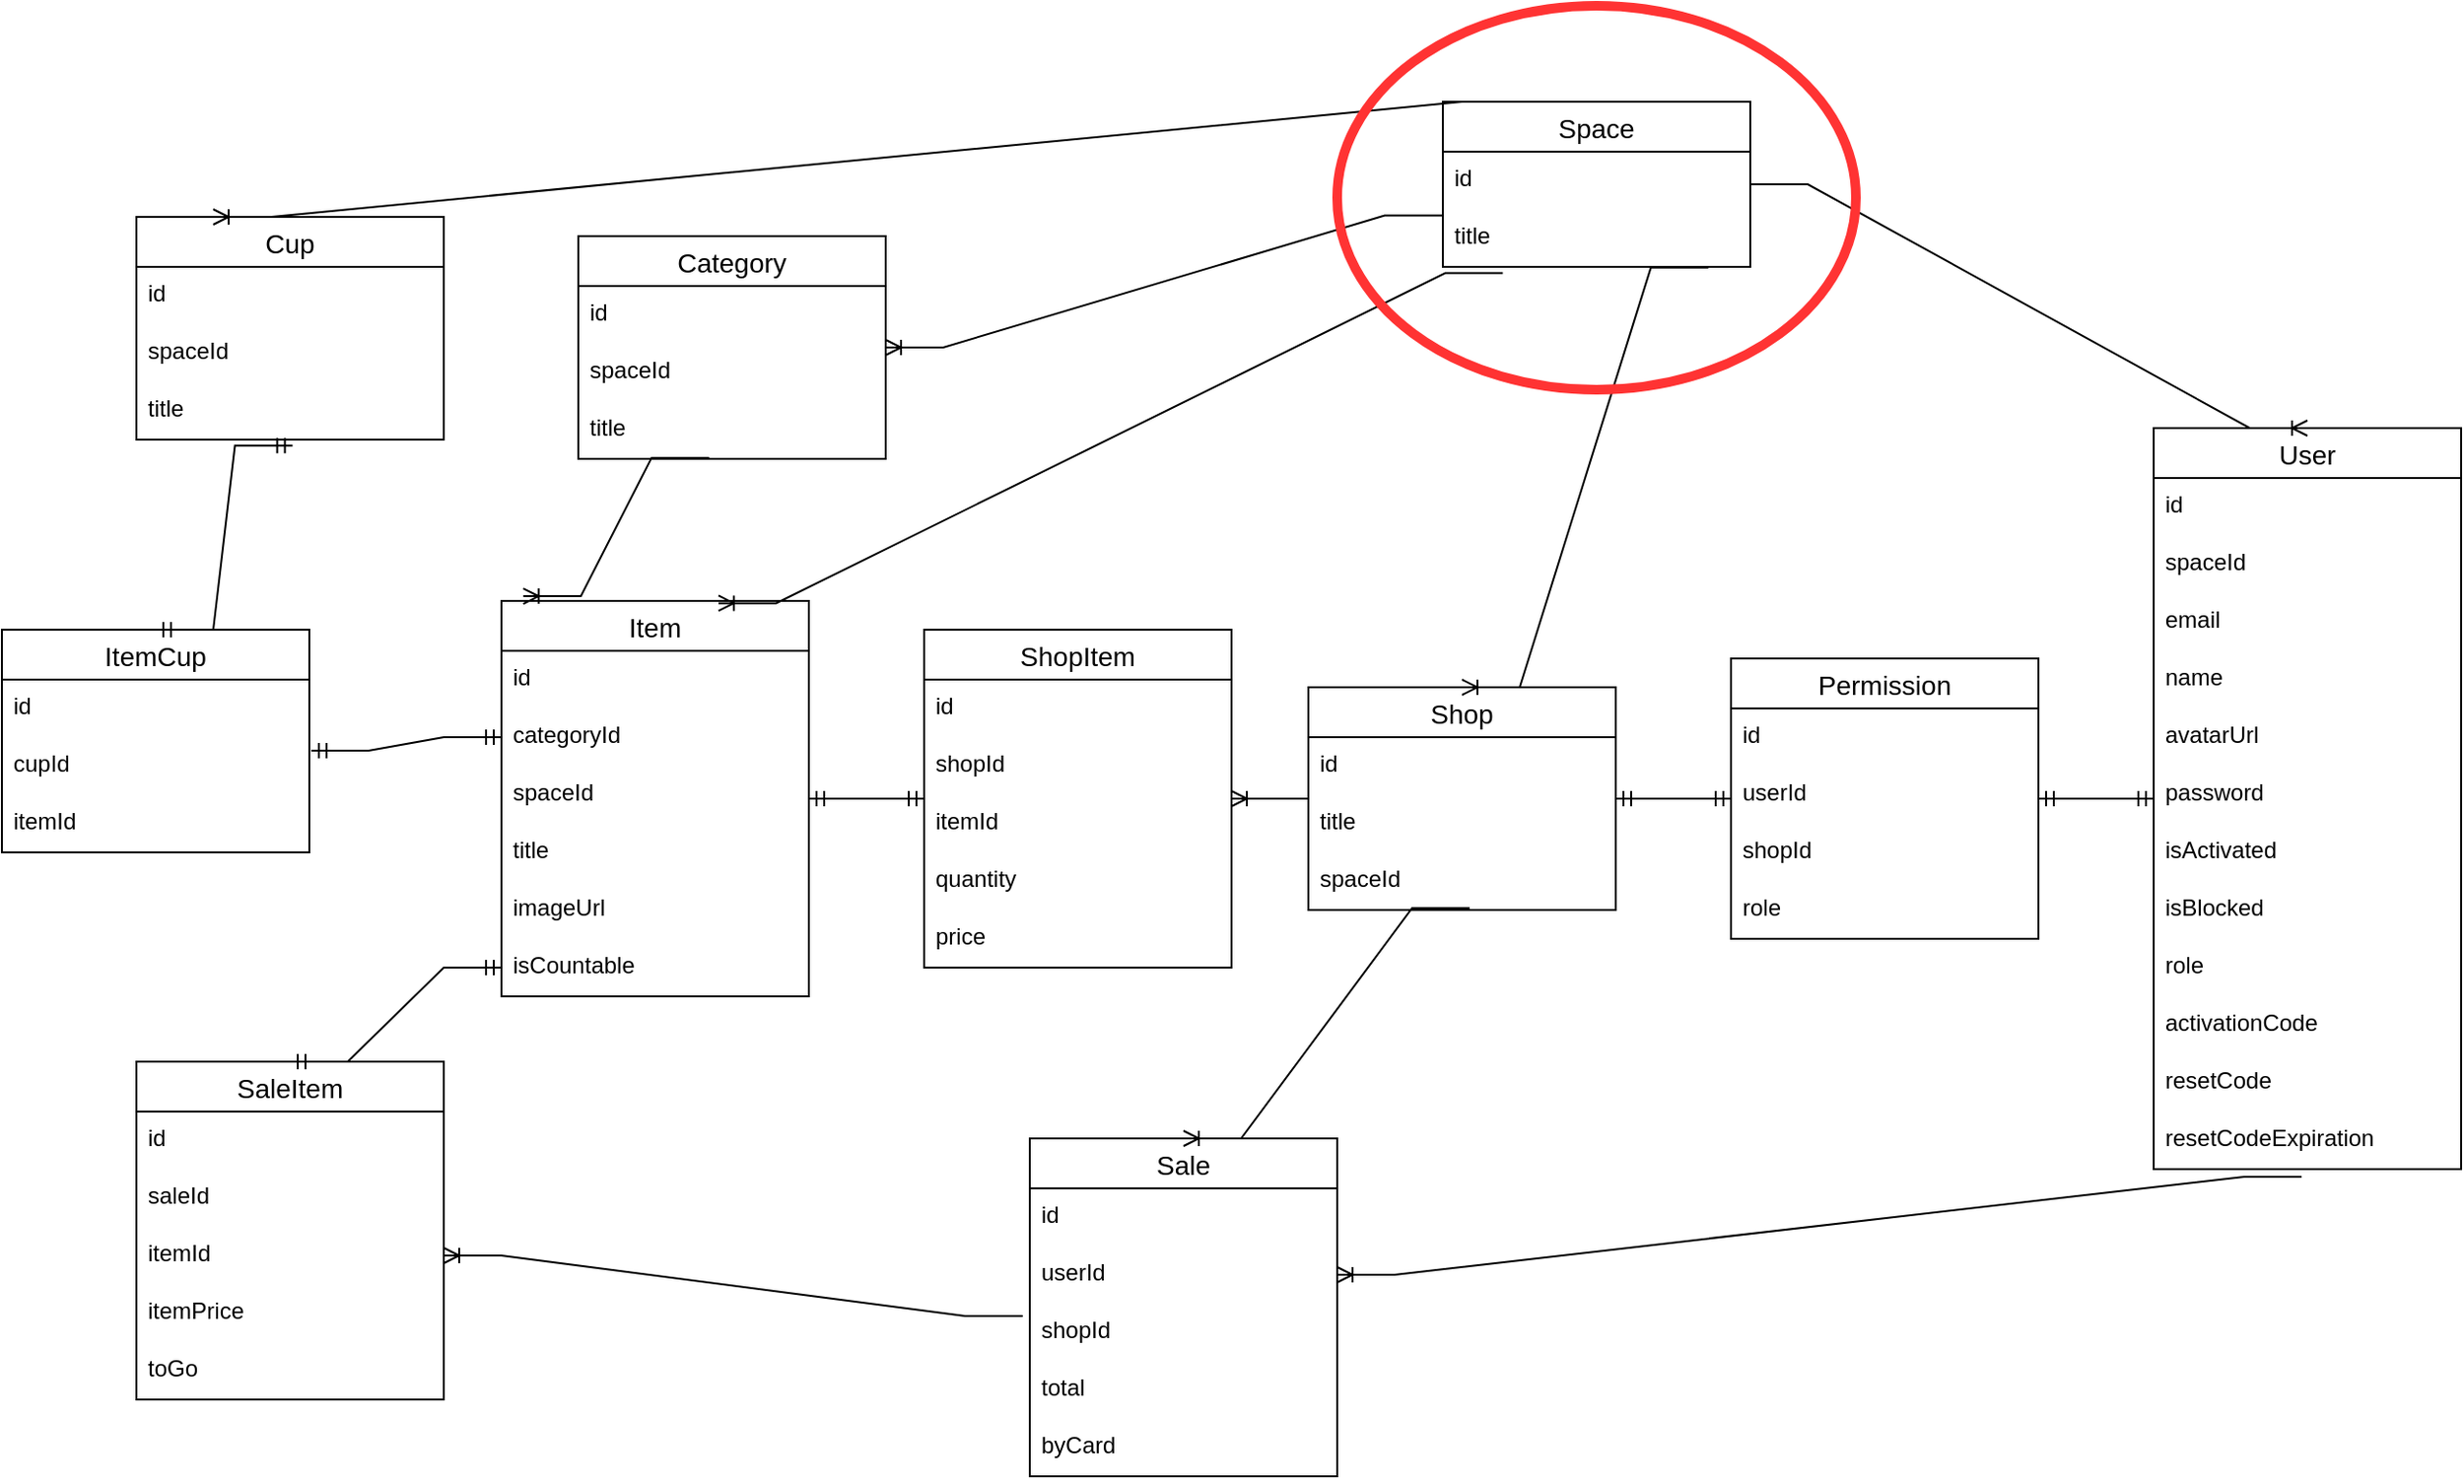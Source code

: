 <mxfile version="20.7.4" type="device"><diagram id="-RboTagxcHU9Nsr4pJRb" name="Page-1"><mxGraphModel dx="2336" dy="2124" grid="1" gridSize="10" guides="1" tooltips="1" connect="1" arrows="1" fold="1" page="1" pageScale="1" pageWidth="827" pageHeight="1169" math="0" shadow="0"><root><mxCell id="0"/><mxCell id="1" parent="0"/><mxCell id="PtXZRWENo-5FDZrmI7I0-1" value="User" style="swimlane;fontStyle=0;childLayout=stackLayout;horizontal=1;startSize=26;horizontalStack=0;resizeParent=1;resizeParentMax=0;resizeLast=0;collapsible=1;marginBottom=0;align=center;fontSize=14;" parent="1" vertex="1"><mxGeometry x="740" y="-80" width="160" height="386" as="geometry"/></mxCell><mxCell id="PtXZRWENo-5FDZrmI7I0-2" value="id" style="text;strokeColor=none;fillColor=none;spacingLeft=4;spacingRight=4;overflow=hidden;rotatable=0;points=[[0,0.5],[1,0.5]];portConstraint=eastwest;fontSize=12;" parent="PtXZRWENo-5FDZrmI7I0-1" vertex="1"><mxGeometry y="26" width="160" height="30" as="geometry"/></mxCell><mxCell id="4w__0bcOmojPFbcZ-Phi-4" value="spaceId" style="text;strokeColor=none;fillColor=none;spacingLeft=4;spacingRight=4;overflow=hidden;rotatable=0;points=[[0,0.5],[1,0.5]];portConstraint=eastwest;fontSize=12;" parent="PtXZRWENo-5FDZrmI7I0-1" vertex="1"><mxGeometry y="56" width="160" height="30" as="geometry"/></mxCell><mxCell id="PtXZRWENo-5FDZrmI7I0-3" value="email" style="text;strokeColor=none;fillColor=none;spacingLeft=4;spacingRight=4;overflow=hidden;rotatable=0;points=[[0,0.5],[1,0.5]];portConstraint=eastwest;fontSize=12;" parent="PtXZRWENo-5FDZrmI7I0-1" vertex="1"><mxGeometry y="86" width="160" height="30" as="geometry"/></mxCell><mxCell id="PtXZRWENo-5FDZrmI7I0-4" value="name" style="text;strokeColor=none;fillColor=none;spacingLeft=4;spacingRight=4;overflow=hidden;rotatable=0;points=[[0,0.5],[1,0.5]];portConstraint=eastwest;fontSize=12;" parent="PtXZRWENo-5FDZrmI7I0-1" vertex="1"><mxGeometry y="116" width="160" height="30" as="geometry"/></mxCell><mxCell id="2ZHtAxUTW5Pm4I8rhyET-17" value="avatarUrl" style="text;strokeColor=none;fillColor=none;spacingLeft=4;spacingRight=4;overflow=hidden;rotatable=0;points=[[0,0.5],[1,0.5]];portConstraint=eastwest;fontSize=12;" vertex="1" parent="PtXZRWENo-5FDZrmI7I0-1"><mxGeometry y="146" width="160" height="30" as="geometry"/></mxCell><mxCell id="PtXZRWENo-5FDZrmI7I0-5" value="password" style="text;strokeColor=none;fillColor=none;spacingLeft=4;spacingRight=4;overflow=hidden;rotatable=0;points=[[0,0.5],[1,0.5]];portConstraint=eastwest;fontSize=12;" parent="PtXZRWENo-5FDZrmI7I0-1" vertex="1"><mxGeometry y="176" width="160" height="30" as="geometry"/></mxCell><mxCell id="6MsvrKW7NR40lOU20cwh-1" value="isActivated" style="text;strokeColor=none;fillColor=none;spacingLeft=4;spacingRight=4;overflow=hidden;rotatable=0;points=[[0,0.5],[1,0.5]];portConstraint=eastwest;fontSize=12;" parent="PtXZRWENo-5FDZrmI7I0-1" vertex="1"><mxGeometry y="206" width="160" height="30" as="geometry"/></mxCell><mxCell id="obLjnWfp8mF0ZZuGQmt2-3" value="isBlocked" style="text;strokeColor=none;fillColor=none;spacingLeft=4;spacingRight=4;overflow=hidden;rotatable=0;points=[[0,0.5],[1,0.5]];portConstraint=eastwest;fontSize=12;" parent="PtXZRWENo-5FDZrmI7I0-1" vertex="1"><mxGeometry y="236" width="160" height="30" as="geometry"/></mxCell><mxCell id="obLjnWfp8mF0ZZuGQmt2-1" value="role" style="text;strokeColor=none;fillColor=none;spacingLeft=4;spacingRight=4;overflow=hidden;rotatable=0;points=[[0,0.5],[1,0.5]];portConstraint=eastwest;fontSize=12;" parent="PtXZRWENo-5FDZrmI7I0-1" vertex="1"><mxGeometry y="266" width="160" height="30" as="geometry"/></mxCell><mxCell id="6MsvrKW7NR40lOU20cwh-2" value="activationCode" style="text;strokeColor=none;fillColor=none;spacingLeft=4;spacingRight=4;overflow=hidden;rotatable=0;points=[[0,0.5],[1,0.5]];portConstraint=eastwest;fontSize=12;" parent="PtXZRWENo-5FDZrmI7I0-1" vertex="1"><mxGeometry y="296" width="160" height="30" as="geometry"/></mxCell><mxCell id="obLjnWfp8mF0ZZuGQmt2-2" value="resetCode" style="text;strokeColor=none;fillColor=none;spacingLeft=4;spacingRight=4;overflow=hidden;rotatable=0;points=[[0,0.5],[1,0.5]];portConstraint=eastwest;fontSize=12;" parent="PtXZRWENo-5FDZrmI7I0-1" vertex="1"><mxGeometry y="326" width="160" height="30" as="geometry"/></mxCell><mxCell id="4w__0bcOmojPFbcZ-Phi-13" value="resetCodeExpiration" style="text;strokeColor=none;fillColor=none;spacingLeft=4;spacingRight=4;overflow=hidden;rotatable=0;points=[[0,0.5],[1,0.5]];portConstraint=eastwest;fontSize=12;" parent="PtXZRWENo-5FDZrmI7I0-1" vertex="1"><mxGeometry y="356" width="160" height="30" as="geometry"/></mxCell><mxCell id="6MsvrKW7NR40lOU20cwh-6" value="Shop" style="swimlane;fontStyle=0;childLayout=stackLayout;horizontal=1;startSize=26;horizontalStack=0;resizeParent=1;resizeParentMax=0;resizeLast=0;collapsible=1;marginBottom=0;align=center;fontSize=14;" parent="1" vertex="1"><mxGeometry x="300" y="55" width="160" height="116" as="geometry"/></mxCell><mxCell id="6MsvrKW7NR40lOU20cwh-7" value="id" style="text;strokeColor=none;fillColor=none;spacingLeft=4;spacingRight=4;overflow=hidden;rotatable=0;points=[[0,0.5],[1,0.5]];portConstraint=eastwest;fontSize=12;" parent="6MsvrKW7NR40lOU20cwh-6" vertex="1"><mxGeometry y="26" width="160" height="30" as="geometry"/></mxCell><mxCell id="6MsvrKW7NR40lOU20cwh-8" value="title" style="text;strokeColor=none;fillColor=none;spacingLeft=4;spacingRight=4;overflow=hidden;rotatable=0;points=[[0,0.5],[1,0.5]];portConstraint=eastwest;fontSize=12;" parent="6MsvrKW7NR40lOU20cwh-6" vertex="1"><mxGeometry y="56" width="160" height="30" as="geometry"/></mxCell><mxCell id="4w__0bcOmojPFbcZ-Phi-7" value="spaceId" style="text;strokeColor=none;fillColor=none;spacingLeft=4;spacingRight=4;overflow=hidden;rotatable=0;points=[[0,0.5],[1,0.5]];portConstraint=eastwest;fontSize=12;" parent="6MsvrKW7NR40lOU20cwh-6" vertex="1"><mxGeometry y="86" width="160" height="30" as="geometry"/></mxCell><mxCell id="6MsvrKW7NR40lOU20cwh-16" value="Permission" style="swimlane;fontStyle=0;childLayout=stackLayout;horizontal=1;startSize=26;horizontalStack=0;resizeParent=1;resizeParentMax=0;resizeLast=0;collapsible=1;marginBottom=0;align=center;fontSize=14;" parent="1" vertex="1"><mxGeometry x="520" y="40" width="160" height="146" as="geometry"/></mxCell><mxCell id="6MsvrKW7NR40lOU20cwh-17" value="id" style="text;strokeColor=none;fillColor=none;spacingLeft=4;spacingRight=4;overflow=hidden;rotatable=0;points=[[0,0.5],[1,0.5]];portConstraint=eastwest;fontSize=12;" parent="6MsvrKW7NR40lOU20cwh-16" vertex="1"><mxGeometry y="26" width="160" height="30" as="geometry"/></mxCell><mxCell id="6MsvrKW7NR40lOU20cwh-18" value="userId" style="text;strokeColor=none;fillColor=none;spacingLeft=4;spacingRight=4;overflow=hidden;rotatable=0;points=[[0,0.5],[1,0.5]];portConstraint=eastwest;fontSize=12;" parent="6MsvrKW7NR40lOU20cwh-16" vertex="1"><mxGeometry y="56" width="160" height="30" as="geometry"/></mxCell><mxCell id="6MsvrKW7NR40lOU20cwh-19" value="shopId" style="text;strokeColor=none;fillColor=none;spacingLeft=4;spacingRight=4;overflow=hidden;rotatable=0;points=[[0,0.5],[1,0.5]];portConstraint=eastwest;fontSize=12;" parent="6MsvrKW7NR40lOU20cwh-16" vertex="1"><mxGeometry y="86" width="160" height="30" as="geometry"/></mxCell><mxCell id="obLjnWfp8mF0ZZuGQmt2-4" value="role" style="text;strokeColor=none;fillColor=none;spacingLeft=4;spacingRight=4;overflow=hidden;rotatable=0;points=[[0,0.5],[1,0.5]];portConstraint=eastwest;fontSize=12;" parent="6MsvrKW7NR40lOU20cwh-16" vertex="1"><mxGeometry y="116" width="160" height="30" as="geometry"/></mxCell><mxCell id="obLjnWfp8mF0ZZuGQmt2-8" value="Item" style="swimlane;fontStyle=0;childLayout=stackLayout;horizontal=1;startSize=26;horizontalStack=0;resizeParent=1;resizeParentMax=0;resizeLast=0;collapsible=1;marginBottom=0;align=center;fontSize=14;" parent="1" vertex="1"><mxGeometry x="-120" y="10" width="160" height="206" as="geometry"/></mxCell><mxCell id="obLjnWfp8mF0ZZuGQmt2-9" value="id" style="text;strokeColor=none;fillColor=none;spacingLeft=4;spacingRight=4;overflow=hidden;rotatable=0;points=[[0,0.5],[1,0.5]];portConstraint=eastwest;fontSize=12;" parent="obLjnWfp8mF0ZZuGQmt2-8" vertex="1"><mxGeometry y="26" width="160" height="30" as="geometry"/></mxCell><mxCell id="2ZHtAxUTW5Pm4I8rhyET-7" value="categoryId" style="text;strokeColor=none;fillColor=none;spacingLeft=4;spacingRight=4;overflow=hidden;rotatable=0;points=[[0,0.5],[1,0.5]];portConstraint=eastwest;fontSize=12;" vertex="1" parent="obLjnWfp8mF0ZZuGQmt2-8"><mxGeometry y="56" width="160" height="30" as="geometry"/></mxCell><mxCell id="obLjnWfp8mF0ZZuGQmt2-55" value="spaceId" style="text;strokeColor=none;fillColor=none;spacingLeft=4;spacingRight=4;overflow=hidden;rotatable=0;points=[[0,0.5],[1,0.5]];portConstraint=eastwest;fontSize=12;" parent="obLjnWfp8mF0ZZuGQmt2-8" vertex="1"><mxGeometry y="86" width="160" height="30" as="geometry"/></mxCell><mxCell id="obLjnWfp8mF0ZZuGQmt2-10" value="title" style="text;strokeColor=none;fillColor=none;spacingLeft=4;spacingRight=4;overflow=hidden;rotatable=0;points=[[0,0.5],[1,0.5]];portConstraint=eastwest;fontSize=12;" parent="obLjnWfp8mF0ZZuGQmt2-8" vertex="1"><mxGeometry y="116" width="160" height="30" as="geometry"/></mxCell><mxCell id="obLjnWfp8mF0ZZuGQmt2-54" value="imageUrl" style="text;strokeColor=none;fillColor=none;spacingLeft=4;spacingRight=4;overflow=hidden;rotatable=0;points=[[0,0.5],[1,0.5]];portConstraint=eastwest;fontSize=12;" parent="obLjnWfp8mF0ZZuGQmt2-8" vertex="1"><mxGeometry y="146" width="160" height="30" as="geometry"/></mxCell><mxCell id="obLjnWfp8mF0ZZuGQmt2-11" value="isCountable" style="text;strokeColor=none;fillColor=none;spacingLeft=4;spacingRight=4;overflow=hidden;rotatable=0;points=[[0,0.5],[1,0.5]];portConstraint=eastwest;fontSize=12;" parent="obLjnWfp8mF0ZZuGQmt2-8" vertex="1"><mxGeometry y="176" width="160" height="30" as="geometry"/></mxCell><mxCell id="obLjnWfp8mF0ZZuGQmt2-15" value="ShopItem" style="swimlane;fontStyle=0;childLayout=stackLayout;horizontal=1;startSize=26;horizontalStack=0;resizeParent=1;resizeParentMax=0;resizeLast=0;collapsible=1;marginBottom=0;align=center;fontSize=14;" parent="1" vertex="1"><mxGeometry x="100" y="25" width="160" height="176" as="geometry"/></mxCell><mxCell id="obLjnWfp8mF0ZZuGQmt2-16" value="id" style="text;strokeColor=none;fillColor=none;spacingLeft=4;spacingRight=4;overflow=hidden;rotatable=0;points=[[0,0.5],[1,0.5]];portConstraint=eastwest;fontSize=12;" parent="obLjnWfp8mF0ZZuGQmt2-15" vertex="1"><mxGeometry y="26" width="160" height="30" as="geometry"/></mxCell><mxCell id="obLjnWfp8mF0ZZuGQmt2-17" value="shopId" style="text;strokeColor=none;fillColor=none;spacingLeft=4;spacingRight=4;overflow=hidden;rotatable=0;points=[[0,0.5],[1,0.5]];portConstraint=eastwest;fontSize=12;" parent="obLjnWfp8mF0ZZuGQmt2-15" vertex="1"><mxGeometry y="56" width="160" height="30" as="geometry"/></mxCell><mxCell id="obLjnWfp8mF0ZZuGQmt2-18" value="itemId" style="text;strokeColor=none;fillColor=none;spacingLeft=4;spacingRight=4;overflow=hidden;rotatable=0;points=[[0,0.5],[1,0.5]];portConstraint=eastwest;fontSize=12;" parent="obLjnWfp8mF0ZZuGQmt2-15" vertex="1"><mxGeometry y="86" width="160" height="30" as="geometry"/></mxCell><mxCell id="obLjnWfp8mF0ZZuGQmt2-19" value="quantity" style="text;strokeColor=none;fillColor=none;spacingLeft=4;spacingRight=4;overflow=hidden;rotatable=0;points=[[0,0.5],[1,0.5]];portConstraint=eastwest;fontSize=12;" parent="obLjnWfp8mF0ZZuGQmt2-15" vertex="1"><mxGeometry y="116" width="160" height="30" as="geometry"/></mxCell><mxCell id="obLjnWfp8mF0ZZuGQmt2-20" value="price" style="text;strokeColor=none;fillColor=none;spacingLeft=4;spacingRight=4;overflow=hidden;rotatable=0;points=[[0,0.5],[1,0.5]];portConstraint=eastwest;fontSize=12;" parent="obLjnWfp8mF0ZZuGQmt2-15" vertex="1"><mxGeometry y="146" width="160" height="30" as="geometry"/></mxCell><mxCell id="obLjnWfp8mF0ZZuGQmt2-21" value="" style="edgeStyle=entityRelationEdgeStyle;fontSize=12;html=1;endArrow=ERmandOne;startArrow=ERmandOne;rounded=0;" parent="1" source="6MsvrKW7NR40lOU20cwh-6" target="6MsvrKW7NR40lOU20cwh-16" edge="1"><mxGeometry width="100" height="100" relative="1" as="geometry"><mxPoint x="380" y="260" as="sourcePoint"/><mxPoint x="480" y="160" as="targetPoint"/></mxGeometry></mxCell><mxCell id="obLjnWfp8mF0ZZuGQmt2-22" value="" style="edgeStyle=entityRelationEdgeStyle;fontSize=12;html=1;endArrow=ERmandOne;startArrow=ERmandOne;rounded=0;" parent="1" source="PtXZRWENo-5FDZrmI7I0-1" target="6MsvrKW7NR40lOU20cwh-16" edge="1"><mxGeometry width="100" height="100" relative="1" as="geometry"><mxPoint x="380" y="260" as="sourcePoint"/><mxPoint x="480" y="160" as="targetPoint"/></mxGeometry></mxCell><mxCell id="obLjnWfp8mF0ZZuGQmt2-23" value="" style="edgeStyle=entityRelationEdgeStyle;fontSize=12;html=1;endArrow=ERoneToMany;rounded=0;" parent="1" source="6MsvrKW7NR40lOU20cwh-6" target="obLjnWfp8mF0ZZuGQmt2-15" edge="1"><mxGeometry width="100" height="100" relative="1" as="geometry"><mxPoint x="380" y="360" as="sourcePoint"/><mxPoint x="480" y="260" as="targetPoint"/></mxGeometry></mxCell><mxCell id="obLjnWfp8mF0ZZuGQmt2-24" value="" style="edgeStyle=entityRelationEdgeStyle;fontSize=12;html=1;endArrow=ERmandOne;startArrow=ERmandOne;rounded=0;" parent="1" source="obLjnWfp8mF0ZZuGQmt2-8" target="obLjnWfp8mF0ZZuGQmt2-15" edge="1"><mxGeometry width="100" height="100" relative="1" as="geometry"><mxPoint x="380" y="360" as="sourcePoint"/><mxPoint x="480" y="260" as="targetPoint"/></mxGeometry></mxCell><mxCell id="obLjnWfp8mF0ZZuGQmt2-25" value="Cup" style="swimlane;fontStyle=0;childLayout=stackLayout;horizontal=1;startSize=26;horizontalStack=0;resizeParent=1;resizeParentMax=0;resizeLast=0;collapsible=1;marginBottom=0;align=center;fontSize=14;" parent="1" vertex="1"><mxGeometry x="-310" y="-190" width="160" height="116" as="geometry"/></mxCell><mxCell id="obLjnWfp8mF0ZZuGQmt2-26" value="id" style="text;strokeColor=none;fillColor=none;spacingLeft=4;spacingRight=4;overflow=hidden;rotatable=0;points=[[0,0.5],[1,0.5]];portConstraint=eastwest;fontSize=12;" parent="obLjnWfp8mF0ZZuGQmt2-25" vertex="1"><mxGeometry y="26" width="160" height="30" as="geometry"/></mxCell><mxCell id="2ZHtAxUTW5Pm4I8rhyET-12" value="spaceId" style="text;strokeColor=none;fillColor=none;spacingLeft=4;spacingRight=4;overflow=hidden;rotatable=0;points=[[0,0.5],[1,0.5]];portConstraint=eastwest;fontSize=12;" vertex="1" parent="obLjnWfp8mF0ZZuGQmt2-25"><mxGeometry y="56" width="160" height="30" as="geometry"/></mxCell><mxCell id="obLjnWfp8mF0ZZuGQmt2-27" value="title" style="text;strokeColor=none;fillColor=none;spacingLeft=4;spacingRight=4;overflow=hidden;rotatable=0;points=[[0,0.5],[1,0.5]];portConstraint=eastwest;fontSize=12;" parent="obLjnWfp8mF0ZZuGQmt2-25" vertex="1"><mxGeometry y="86" width="160" height="30" as="geometry"/></mxCell><mxCell id="obLjnWfp8mF0ZZuGQmt2-29" value="ItemCup" style="swimlane;fontStyle=0;childLayout=stackLayout;horizontal=1;startSize=26;horizontalStack=0;resizeParent=1;resizeParentMax=0;resizeLast=0;collapsible=1;marginBottom=0;align=center;fontSize=14;" parent="1" vertex="1"><mxGeometry x="-380" y="25" width="160" height="116" as="geometry"/></mxCell><mxCell id="obLjnWfp8mF0ZZuGQmt2-30" value="id" style="text;strokeColor=none;fillColor=none;spacingLeft=4;spacingRight=4;overflow=hidden;rotatable=0;points=[[0,0.5],[1,0.5]];portConstraint=eastwest;fontSize=12;" parent="obLjnWfp8mF0ZZuGQmt2-29" vertex="1"><mxGeometry y="26" width="160" height="30" as="geometry"/></mxCell><mxCell id="obLjnWfp8mF0ZZuGQmt2-31" value="cupId" style="text;strokeColor=none;fillColor=none;spacingLeft=4;spacingRight=4;overflow=hidden;rotatable=0;points=[[0,0.5],[1,0.5]];portConstraint=eastwest;fontSize=12;" parent="obLjnWfp8mF0ZZuGQmt2-29" vertex="1"><mxGeometry y="56" width="160" height="30" as="geometry"/></mxCell><mxCell id="obLjnWfp8mF0ZZuGQmt2-32" value="itemId" style="text;strokeColor=none;fillColor=none;spacingLeft=4;spacingRight=4;overflow=hidden;rotatable=0;points=[[0,0.5],[1,0.5]];portConstraint=eastwest;fontSize=12;" parent="obLjnWfp8mF0ZZuGQmt2-29" vertex="1"><mxGeometry y="86" width="160" height="30" as="geometry"/></mxCell><mxCell id="obLjnWfp8mF0ZZuGQmt2-34" value="" style="edgeStyle=entityRelationEdgeStyle;fontSize=12;html=1;endArrow=ERmandOne;startArrow=ERmandOne;rounded=0;entryX=1.006;entryY=0.233;entryDx=0;entryDy=0;entryPerimeter=0;exitX=0;exitY=0.5;exitDx=0;exitDy=0;" parent="1" source="2ZHtAxUTW5Pm4I8rhyET-7" target="obLjnWfp8mF0ZZuGQmt2-31" edge="1"><mxGeometry width="100" height="100" relative="1" as="geometry"><mxPoint x="300" y="130" as="sourcePoint"/><mxPoint x="400" y="30" as="targetPoint"/></mxGeometry></mxCell><mxCell id="obLjnWfp8mF0ZZuGQmt2-35" value="" style="edgeStyle=entityRelationEdgeStyle;fontSize=12;html=1;endArrow=ERmandOne;startArrow=ERmandOne;rounded=0;exitX=0.5;exitY=0;exitDx=0;exitDy=0;entryX=0.508;entryY=1.106;entryDx=0;entryDy=0;entryPerimeter=0;" parent="1" source="obLjnWfp8mF0ZZuGQmt2-29" target="obLjnWfp8mF0ZZuGQmt2-27" edge="1"><mxGeometry width="100" height="100" relative="1" as="geometry"><mxPoint x="140" y="130" as="sourcePoint"/><mxPoint x="240" y="30" as="targetPoint"/></mxGeometry></mxCell><mxCell id="obLjnWfp8mF0ZZuGQmt2-36" value="SaleItem" style="swimlane;fontStyle=0;childLayout=stackLayout;horizontal=1;startSize=26;horizontalStack=0;resizeParent=1;resizeParentMax=0;resizeLast=0;collapsible=1;marginBottom=0;align=center;fontSize=14;" parent="1" vertex="1"><mxGeometry x="-310" y="250" width="160" height="176" as="geometry"/></mxCell><mxCell id="obLjnWfp8mF0ZZuGQmt2-37" value="id" style="text;strokeColor=none;fillColor=none;spacingLeft=4;spacingRight=4;overflow=hidden;rotatable=0;points=[[0,0.5],[1,0.5]];portConstraint=eastwest;fontSize=12;" parent="obLjnWfp8mF0ZZuGQmt2-36" vertex="1"><mxGeometry y="26" width="160" height="30" as="geometry"/></mxCell><mxCell id="obLjnWfp8mF0ZZuGQmt2-38" value="saleId" style="text;strokeColor=none;fillColor=none;spacingLeft=4;spacingRight=4;overflow=hidden;rotatable=0;points=[[0,0.5],[1,0.5]];portConstraint=eastwest;fontSize=12;" parent="obLjnWfp8mF0ZZuGQmt2-36" vertex="1"><mxGeometry y="56" width="160" height="30" as="geometry"/></mxCell><mxCell id="obLjnWfp8mF0ZZuGQmt2-44" value="itemId" style="text;strokeColor=none;fillColor=none;spacingLeft=4;spacingRight=4;overflow=hidden;rotatable=0;points=[[0,0.5],[1,0.5]];portConstraint=eastwest;fontSize=12;" parent="obLjnWfp8mF0ZZuGQmt2-36" vertex="1"><mxGeometry y="86" width="160" height="30" as="geometry"/></mxCell><mxCell id="obLjnWfp8mF0ZZuGQmt2-45" value="itemPrice" style="text;strokeColor=none;fillColor=none;spacingLeft=4;spacingRight=4;overflow=hidden;rotatable=0;points=[[0,0.5],[1,0.5]];portConstraint=eastwest;fontSize=12;" parent="obLjnWfp8mF0ZZuGQmt2-36" vertex="1"><mxGeometry y="116" width="160" height="30" as="geometry"/></mxCell><mxCell id="obLjnWfp8mF0ZZuGQmt2-46" value="toGo" style="text;strokeColor=none;fillColor=none;spacingLeft=4;spacingRight=4;overflow=hidden;rotatable=0;points=[[0,0.5],[1,0.5]];portConstraint=eastwest;fontSize=12;" parent="obLjnWfp8mF0ZZuGQmt2-36" vertex="1"><mxGeometry y="146" width="160" height="30" as="geometry"/></mxCell><mxCell id="obLjnWfp8mF0ZZuGQmt2-39" value="Sale" style="swimlane;fontStyle=0;childLayout=stackLayout;horizontal=1;startSize=26;horizontalStack=0;resizeParent=1;resizeParentMax=0;resizeLast=0;collapsible=1;marginBottom=0;align=center;fontSize=14;" parent="1" vertex="1"><mxGeometry x="155" y="290" width="160" height="176" as="geometry"/></mxCell><mxCell id="obLjnWfp8mF0ZZuGQmt2-40" value="id" style="text;strokeColor=none;fillColor=none;spacingLeft=4;spacingRight=4;overflow=hidden;rotatable=0;points=[[0,0.5],[1,0.5]];portConstraint=eastwest;fontSize=12;" parent="obLjnWfp8mF0ZZuGQmt2-39" vertex="1"><mxGeometry y="26" width="160" height="30" as="geometry"/></mxCell><mxCell id="obLjnWfp8mF0ZZuGQmt2-41" value="userId" style="text;strokeColor=none;fillColor=none;spacingLeft=4;spacingRight=4;overflow=hidden;rotatable=0;points=[[0,0.5],[1,0.5]];portConstraint=eastwest;fontSize=12;" parent="obLjnWfp8mF0ZZuGQmt2-39" vertex="1"><mxGeometry y="56" width="160" height="30" as="geometry"/></mxCell><mxCell id="obLjnWfp8mF0ZZuGQmt2-50" value="shopId" style="text;strokeColor=none;fillColor=none;spacingLeft=4;spacingRight=4;overflow=hidden;rotatable=0;points=[[0,0.5],[1,0.5]];portConstraint=eastwest;fontSize=12;" parent="obLjnWfp8mF0ZZuGQmt2-39" vertex="1"><mxGeometry y="86" width="160" height="30" as="geometry"/></mxCell><mxCell id="obLjnWfp8mF0ZZuGQmt2-42" value="total" style="text;strokeColor=none;fillColor=none;spacingLeft=4;spacingRight=4;overflow=hidden;rotatable=0;points=[[0,0.5],[1,0.5]];portConstraint=eastwest;fontSize=12;" parent="obLjnWfp8mF0ZZuGQmt2-39" vertex="1"><mxGeometry y="116" width="160" height="30" as="geometry"/></mxCell><mxCell id="obLjnWfp8mF0ZZuGQmt2-43" value="byCard" style="text;strokeColor=none;fillColor=none;spacingLeft=4;spacingRight=4;overflow=hidden;rotatable=0;points=[[0,0.5],[1,0.5]];portConstraint=eastwest;fontSize=12;" parent="obLjnWfp8mF0ZZuGQmt2-39" vertex="1"><mxGeometry y="146" width="160" height="30" as="geometry"/></mxCell><mxCell id="obLjnWfp8mF0ZZuGQmt2-47" value="" style="edgeStyle=entityRelationEdgeStyle;fontSize=12;html=1;endArrow=ERmandOne;startArrow=ERmandOne;rounded=0;exitX=0.5;exitY=0;exitDx=0;exitDy=0;" parent="1" source="obLjnWfp8mF0ZZuGQmt2-36" target="obLjnWfp8mF0ZZuGQmt2-11" edge="1"><mxGeometry width="100" height="100" relative="1" as="geometry"><mxPoint x="80" y="210" as="sourcePoint"/><mxPoint x="180" y="110" as="targetPoint"/></mxGeometry></mxCell><mxCell id="obLjnWfp8mF0ZZuGQmt2-49" value="" style="edgeStyle=entityRelationEdgeStyle;fontSize=12;html=1;endArrow=ERoneToMany;rounded=0;exitX=0.481;exitY=1.133;exitDx=0;exitDy=0;exitPerimeter=0;" parent="1" source="4w__0bcOmojPFbcZ-Phi-13" target="obLjnWfp8mF0ZZuGQmt2-41" edge="1"><mxGeometry width="100" height="100" relative="1" as="geometry"><mxPoint x="390" y="230" as="sourcePoint"/><mxPoint x="490" y="130" as="targetPoint"/></mxGeometry></mxCell><mxCell id="obLjnWfp8mF0ZZuGQmt2-51" value="" style="edgeStyle=entityRelationEdgeStyle;fontSize=12;html=1;endArrow=ERoneToMany;rounded=0;exitX=-0.023;exitY=0.217;exitDx=0;exitDy=0;exitPerimeter=0;entryX=1;entryY=0.5;entryDx=0;entryDy=0;" parent="1" source="obLjnWfp8mF0ZZuGQmt2-50" target="obLjnWfp8mF0ZZuGQmt2-44" edge="1"><mxGeometry width="100" height="100" relative="1" as="geometry"><mxPoint x="180" y="360" as="sourcePoint"/><mxPoint x="280" y="260" as="targetPoint"/></mxGeometry></mxCell><mxCell id="obLjnWfp8mF0ZZuGQmt2-52" value="" style="edgeStyle=entityRelationEdgeStyle;fontSize=12;html=1;endArrow=ERoneToMany;rounded=0;exitX=0.525;exitY=0.967;exitDx=0;exitDy=0;exitPerimeter=0;entryX=0.5;entryY=0;entryDx=0;entryDy=0;" parent="1" source="4w__0bcOmojPFbcZ-Phi-7" target="obLjnWfp8mF0ZZuGQmt2-39" edge="1"><mxGeometry width="100" height="100" relative="1" as="geometry"><mxPoint x="180" y="360" as="sourcePoint"/><mxPoint x="280" y="260" as="targetPoint"/></mxGeometry></mxCell><mxCell id="4w__0bcOmojPFbcZ-Phi-1" value="Space" style="swimlane;fontStyle=0;childLayout=stackLayout;horizontal=1;startSize=26;horizontalStack=0;resizeParent=1;resizeParentMax=0;resizeLast=0;collapsible=1;marginBottom=0;align=center;fontSize=14;" parent="1" vertex="1"><mxGeometry x="370" y="-250" width="160" height="86" as="geometry"/></mxCell><mxCell id="4w__0bcOmojPFbcZ-Phi-2" value="id" style="text;strokeColor=none;fillColor=none;spacingLeft=4;spacingRight=4;overflow=hidden;rotatable=0;points=[[0,0.5],[1,0.5]];portConstraint=eastwest;fontSize=12;" parent="4w__0bcOmojPFbcZ-Phi-1" vertex="1"><mxGeometry y="26" width="160" height="30" as="geometry"/></mxCell><mxCell id="4w__0bcOmojPFbcZ-Phi-3" value="title" style="text;strokeColor=none;fillColor=none;spacingLeft=4;spacingRight=4;overflow=hidden;rotatable=0;points=[[0,0.5],[1,0.5]];portConstraint=eastwest;fontSize=12;" parent="4w__0bcOmojPFbcZ-Phi-1" vertex="1"><mxGeometry y="56" width="160" height="30" as="geometry"/></mxCell><mxCell id="4w__0bcOmojPFbcZ-Phi-9" value="" style="edgeStyle=entityRelationEdgeStyle;fontSize=12;html=1;endArrow=ERoneToMany;rounded=0;entryX=0.5;entryY=0;entryDx=0;entryDy=0;exitX=0.864;exitY=1.014;exitDx=0;exitDy=0;exitPerimeter=0;" parent="1" source="4w__0bcOmojPFbcZ-Phi-3" target="6MsvrKW7NR40lOU20cwh-6" edge="1"><mxGeometry width="100" height="100" relative="1" as="geometry"><mxPoint x="478" y="-191.99" as="sourcePoint"/><mxPoint x="660" y="-280" as="targetPoint"/></mxGeometry></mxCell><mxCell id="4w__0bcOmojPFbcZ-Phi-10" value="" style="edgeStyle=entityRelationEdgeStyle;fontSize=12;html=1;endArrow=ERoneToMany;rounded=0;entryX=0.5;entryY=0;entryDx=0;entryDy=0;" parent="1" source="4w__0bcOmojPFbcZ-Phi-1" target="PtXZRWENo-5FDZrmI7I0-1" edge="1"><mxGeometry width="100" height="100" relative="1" as="geometry"><mxPoint x="570" y="-170" as="sourcePoint"/><mxPoint x="670" y="-270" as="targetPoint"/></mxGeometry></mxCell><mxCell id="4w__0bcOmojPFbcZ-Phi-11" value="" style="edgeStyle=entityRelationEdgeStyle;fontSize=12;html=1;endArrow=ERoneToMany;rounded=0;entryX=0.706;entryY=0.006;entryDx=0;entryDy=0;entryPerimeter=0;exitX=0.195;exitY=1.11;exitDx=0;exitDy=0;exitPerimeter=0;" parent="1" source="4w__0bcOmojPFbcZ-Phi-3" target="obLjnWfp8mF0ZZuGQmt2-8" edge="1"><mxGeometry x="-1" y="151" width="100" height="100" relative="1" as="geometry"><mxPoint x="365.04" y="-191" as="sourcePoint"/><mxPoint x="80" y="-30" as="targetPoint"/><mxPoint x="-150" y="131" as="offset"/></mxGeometry></mxCell><mxCell id="2ZHtAxUTW5Pm4I8rhyET-8" value="Category" style="swimlane;fontStyle=0;childLayout=stackLayout;horizontal=1;startSize=26;horizontalStack=0;resizeParent=1;resizeParentMax=0;resizeLast=0;collapsible=1;marginBottom=0;align=center;fontSize=14;" vertex="1" parent="1"><mxGeometry x="-80" y="-180" width="160" height="116" as="geometry"/></mxCell><mxCell id="2ZHtAxUTW5Pm4I8rhyET-9" value="id" style="text;strokeColor=none;fillColor=none;spacingLeft=4;spacingRight=4;overflow=hidden;rotatable=0;points=[[0,0.5],[1,0.5]];portConstraint=eastwest;fontSize=12;" vertex="1" parent="2ZHtAxUTW5Pm4I8rhyET-8"><mxGeometry y="26" width="160" height="30" as="geometry"/></mxCell><mxCell id="2ZHtAxUTW5Pm4I8rhyET-11" value="spaceId" style="text;strokeColor=none;fillColor=none;spacingLeft=4;spacingRight=4;overflow=hidden;rotatable=0;points=[[0,0.5],[1,0.5]];portConstraint=eastwest;fontSize=12;" vertex="1" parent="2ZHtAxUTW5Pm4I8rhyET-8"><mxGeometry y="56" width="160" height="30" as="geometry"/></mxCell><mxCell id="2ZHtAxUTW5Pm4I8rhyET-10" value="title" style="text;strokeColor=none;fillColor=none;spacingLeft=4;spacingRight=4;overflow=hidden;rotatable=0;points=[[0,0.5],[1,0.5]];portConstraint=eastwest;fontSize=12;" vertex="1" parent="2ZHtAxUTW5Pm4I8rhyET-8"><mxGeometry y="86" width="160" height="30" as="geometry"/></mxCell><mxCell id="2ZHtAxUTW5Pm4I8rhyET-13" value="" style="edgeStyle=entityRelationEdgeStyle;fontSize=12;html=1;endArrow=ERoneToMany;rounded=0;exitX=-0.002;exitY=1.11;exitDx=0;exitDy=0;exitPerimeter=0;" edge="1" parent="1" source="4w__0bcOmojPFbcZ-Phi-2" target="2ZHtAxUTW5Pm4I8rhyET-8"><mxGeometry x="0.642" y="398" width="100" height="100" relative="1" as="geometry"><mxPoint x="80" y="-300" as="sourcePoint"/><mxPoint x="180" y="-400" as="targetPoint"/><mxPoint x="-79" y="8" as="offset"/></mxGeometry></mxCell><mxCell id="2ZHtAxUTW5Pm4I8rhyET-14" value="" style="edgeStyle=entityRelationEdgeStyle;fontSize=12;html=1;endArrow=ERoneToMany;exitX=0.25;exitY=0;exitDx=0;exitDy=0;entryX=0.25;entryY=0;entryDx=0;entryDy=0;rounded=0;" edge="1" parent="1" source="4w__0bcOmojPFbcZ-Phi-1" target="obLjnWfp8mF0ZZuGQmt2-25"><mxGeometry x="0.642" y="398" width="100" height="100" relative="1" as="geometry"><mxPoint x="430" y="-330" as="sourcePoint"/><mxPoint x="-180" y="-200" as="targetPoint"/><mxPoint x="-79" y="8" as="offset"/></mxGeometry></mxCell><mxCell id="2ZHtAxUTW5Pm4I8rhyET-16" value="" style="ellipse;whiteSpace=wrap;html=1;fillColor=none;strokeWidth=5;strokeColor=#FF3333;" vertex="1" parent="1"><mxGeometry x="315" y="-300" width="270" height="200" as="geometry"/></mxCell><mxCell id="2ZHtAxUTW5Pm4I8rhyET-18" value="" style="edgeStyle=entityRelationEdgeStyle;fontSize=12;html=1;endArrow=ERoneToMany;rounded=0;exitX=0.426;exitY=0.982;exitDx=0;exitDy=0;exitPerimeter=0;entryX=0.071;entryY=-0.012;entryDx=0;entryDy=0;entryPerimeter=0;" edge="1" parent="1" source="2ZHtAxUTW5Pm4I8rhyET-10" target="obLjnWfp8mF0ZZuGQmt2-8"><mxGeometry width="100" height="100" relative="1" as="geometry"><mxPoint x="190" y="140" as="sourcePoint"/><mxPoint x="290" y="40" as="targetPoint"/></mxGeometry></mxCell></root></mxGraphModel></diagram></mxfile>